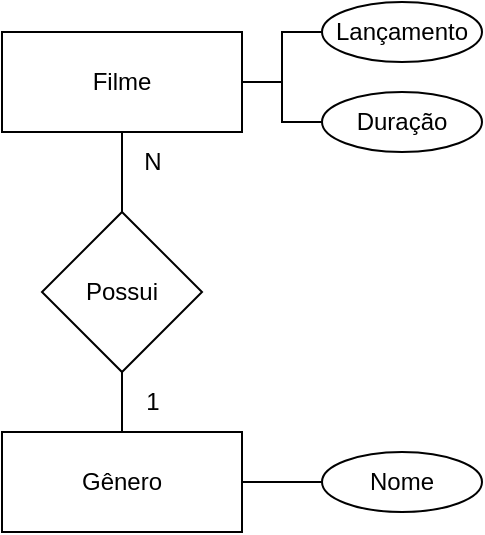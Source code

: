 <mxfile version="21.6.5" type="device" pages="7">
  <diagram name="Página-1" id="TBmFpAaWSDi-_OBAax6-">
    <mxGraphModel dx="1050" dy="517" grid="1" gridSize="10" guides="1" tooltips="1" connect="1" arrows="1" fold="1" page="1" pageScale="1" pageWidth="827" pageHeight="1169" math="0" shadow="0">
      <root>
        <mxCell id="0" />
        <mxCell id="1" parent="0" />
        <mxCell id="Hg-nCL7Aqa3pKAlX4HZJ-17" style="edgeStyle=orthogonalEdgeStyle;rounded=0;orthogonalLoop=1;jettySize=auto;html=1;entryX=0;entryY=0.5;entryDx=0;entryDy=0;endArrow=none;endFill=0;" parent="1" source="Hg-nCL7Aqa3pKAlX4HZJ-1" target="Hg-nCL7Aqa3pKAlX4HZJ-14" edge="1">
          <mxGeometry relative="1" as="geometry" />
        </mxCell>
        <mxCell id="Hg-nCL7Aqa3pKAlX4HZJ-18" style="edgeStyle=orthogonalEdgeStyle;rounded=0;orthogonalLoop=1;jettySize=auto;html=1;entryX=0;entryY=0.5;entryDx=0;entryDy=0;endArrow=none;endFill=0;" parent="1" source="Hg-nCL7Aqa3pKAlX4HZJ-1" target="Hg-nCL7Aqa3pKAlX4HZJ-15" edge="1">
          <mxGeometry relative="1" as="geometry" />
        </mxCell>
        <mxCell id="Hg-nCL7Aqa3pKAlX4HZJ-1" value="Filme" style="rounded=0;whiteSpace=wrap;html=1;" parent="1" vertex="1">
          <mxGeometry x="300" y="180" width="120" height="50" as="geometry" />
        </mxCell>
        <mxCell id="Hg-nCL7Aqa3pKAlX4HZJ-5" style="edgeStyle=orthogonalEdgeStyle;rounded=0;orthogonalLoop=1;jettySize=auto;html=1;entryX=0.5;entryY=1;entryDx=0;entryDy=0;endArrow=none;endFill=0;" parent="1" source="Hg-nCL7Aqa3pKAlX4HZJ-2" target="Hg-nCL7Aqa3pKAlX4HZJ-3" edge="1">
          <mxGeometry relative="1" as="geometry" />
        </mxCell>
        <mxCell id="Hg-nCL7Aqa3pKAlX4HZJ-22" style="edgeStyle=orthogonalEdgeStyle;rounded=0;orthogonalLoop=1;jettySize=auto;html=1;entryX=0;entryY=0.5;entryDx=0;entryDy=0;endArrow=none;endFill=0;" parent="1" source="Hg-nCL7Aqa3pKAlX4HZJ-2" target="Hg-nCL7Aqa3pKAlX4HZJ-16" edge="1">
          <mxGeometry relative="1" as="geometry" />
        </mxCell>
        <mxCell id="Hg-nCL7Aqa3pKAlX4HZJ-2" value="Gênero" style="rounded=0;whiteSpace=wrap;html=1;" parent="1" vertex="1">
          <mxGeometry x="300" y="380" width="120" height="50" as="geometry" />
        </mxCell>
        <mxCell id="Hg-nCL7Aqa3pKAlX4HZJ-4" style="edgeStyle=orthogonalEdgeStyle;rounded=0;orthogonalLoop=1;jettySize=auto;html=1;entryX=0.5;entryY=1;entryDx=0;entryDy=0;endArrow=none;endFill=0;" parent="1" source="Hg-nCL7Aqa3pKAlX4HZJ-3" target="Hg-nCL7Aqa3pKAlX4HZJ-1" edge="1">
          <mxGeometry relative="1" as="geometry" />
        </mxCell>
        <mxCell id="Hg-nCL7Aqa3pKAlX4HZJ-3" value="Possui" style="rhombus;whiteSpace=wrap;html=1;" parent="1" vertex="1">
          <mxGeometry x="320" y="270" width="80" height="80" as="geometry" />
        </mxCell>
        <mxCell id="Hg-nCL7Aqa3pKAlX4HZJ-7" value="1" style="text;html=1;align=center;verticalAlign=middle;resizable=0;points=[];autosize=1;strokeColor=none;fillColor=none;" parent="1" vertex="1">
          <mxGeometry x="360" y="350" width="30" height="30" as="geometry" />
        </mxCell>
        <mxCell id="Hg-nCL7Aqa3pKAlX4HZJ-8" value="N" style="text;html=1;align=center;verticalAlign=middle;resizable=0;points=[];autosize=1;strokeColor=none;fillColor=none;" parent="1" vertex="1">
          <mxGeometry x="360" y="230" width="30" height="30" as="geometry" />
        </mxCell>
        <mxCell id="Hg-nCL7Aqa3pKAlX4HZJ-14" value="Lançamento" style="ellipse;whiteSpace=wrap;html=1;" parent="1" vertex="1">
          <mxGeometry x="460" y="165" width="80" height="30" as="geometry" />
        </mxCell>
        <mxCell id="Hg-nCL7Aqa3pKAlX4HZJ-15" value="Duração" style="ellipse;whiteSpace=wrap;html=1;" parent="1" vertex="1">
          <mxGeometry x="460" y="210" width="80" height="30" as="geometry" />
        </mxCell>
        <mxCell id="Hg-nCL7Aqa3pKAlX4HZJ-16" value="Nome" style="ellipse;whiteSpace=wrap;html=1;" parent="1" vertex="1">
          <mxGeometry x="460" y="390" width="80" height="30" as="geometry" />
        </mxCell>
      </root>
    </mxGraphModel>
  </diagram>
  <diagram id="XJe55JzhflxTuA4YCix1" name="Página-2">
    <mxGraphModel dx="1050" dy="574" grid="1" gridSize="10" guides="1" tooltips="1" connect="1" arrows="1" fold="1" page="1" pageScale="1" pageWidth="827" pageHeight="1169" math="0" shadow="0">
      <root>
        <mxCell id="0" />
        <mxCell id="1" parent="0" />
        <mxCell id="kq-7RuR9Lt1fRURpbFly-2" value="Construa a modelagem que represente pessoas e seus dados, observando que:&#xa;&#xa;&#xa;- uma pessoa pode ter vários telefones e vários emails, porém, pode possuir somente uma CNH." style="text;whiteSpace=wrap;" parent="1" vertex="1">
          <mxGeometry x="120" y="110" width="560" height="80" as="geometry" />
        </mxCell>
        <mxCell id="AMCVKhYzV45og9IrvVqv-14" style="edgeStyle=orthogonalEdgeStyle;rounded=0;orthogonalLoop=1;jettySize=auto;html=1;endArrow=none;endFill=0;" parent="1" source="kq-7RuR9Lt1fRURpbFly-3" target="AMCVKhYzV45og9IrvVqv-1" edge="1">
          <mxGeometry relative="1" as="geometry" />
        </mxCell>
        <mxCell id="kq-7RuR9Lt1fRURpbFly-3" value="Pessoa" style="rounded=0;whiteSpace=wrap;html=1;" parent="1" vertex="1">
          <mxGeometry x="200" y="330" width="110" height="40" as="geometry" />
        </mxCell>
        <mxCell id="AMCVKhYzV45og9IrvVqv-1" value="Possui" style="rhombus;whiteSpace=wrap;html=1;" parent="1" vertex="1">
          <mxGeometry x="370" y="320" width="60" height="60" as="geometry" />
        </mxCell>
        <mxCell id="AMCVKhYzV45og9IrvVqv-15" style="edgeStyle=orthogonalEdgeStyle;rounded=0;orthogonalLoop=1;jettySize=auto;html=1;entryX=1;entryY=0.5;entryDx=0;entryDy=0;endArrow=none;endFill=0;" parent="1" source="AMCVKhYzV45og9IrvVqv-2" target="AMCVKhYzV45og9IrvVqv-1" edge="1">
          <mxGeometry relative="1" as="geometry" />
        </mxCell>
        <mxCell id="AMCVKhYzV45og9IrvVqv-2" value="Email" style="rounded=0;whiteSpace=wrap;html=1;" parent="1" vertex="1">
          <mxGeometry x="490" y="270" width="110" height="40" as="geometry" />
        </mxCell>
        <mxCell id="AMCVKhYzV45og9IrvVqv-27" style="edgeStyle=orthogonalEdgeStyle;rounded=0;orthogonalLoop=1;jettySize=auto;html=1;endArrow=none;endFill=0;" parent="1" source="AMCVKhYzV45og9IrvVqv-6" target="AMCVKhYzV45og9IrvVqv-1" edge="1">
          <mxGeometry relative="1" as="geometry" />
        </mxCell>
        <mxCell id="AMCVKhYzV45og9IrvVqv-6" value="Telefone" style="rounded=0;whiteSpace=wrap;html=1;" parent="1" vertex="1">
          <mxGeometry x="490" y="330" width="110" height="40" as="geometry" />
        </mxCell>
        <mxCell id="AMCVKhYzV45og9IrvVqv-28" style="edgeStyle=orthogonalEdgeStyle;rounded=0;orthogonalLoop=1;jettySize=auto;html=1;entryX=1;entryY=0.5;entryDx=0;entryDy=0;endArrow=none;endFill=0;" parent="1" source="AMCVKhYzV45og9IrvVqv-11" target="AMCVKhYzV45og9IrvVqv-1" edge="1">
          <mxGeometry relative="1" as="geometry" />
        </mxCell>
        <mxCell id="AMCVKhYzV45og9IrvVqv-11" value="CNH" style="rounded=0;whiteSpace=wrap;html=1;" parent="1" vertex="1">
          <mxGeometry x="490" y="390" width="110" height="40" as="geometry" />
        </mxCell>
        <mxCell id="AMCVKhYzV45og9IrvVqv-19" value="1" style="text;html=1;align=center;verticalAlign=middle;resizable=0;points=[];autosize=1;strokeColor=none;fillColor=none;" parent="1" vertex="1">
          <mxGeometry x="460" y="380" width="30" height="30" as="geometry" />
        </mxCell>
        <mxCell id="AMCVKhYzV45og9IrvVqv-24" value="N" style="text;html=1;align=center;verticalAlign=middle;resizable=0;points=[];autosize=1;strokeColor=none;fillColor=none;" parent="1" vertex="1">
          <mxGeometry x="460" y="260" width="30" height="30" as="geometry" />
        </mxCell>
        <mxCell id="AMCVKhYzV45og9IrvVqv-25" value="N" style="text;html=1;align=center;verticalAlign=middle;resizable=0;points=[];autosize=1;strokeColor=none;fillColor=none;" parent="1" vertex="1">
          <mxGeometry x="460" y="320" width="30" height="30" as="geometry" />
        </mxCell>
        <mxCell id="8FOwIRS3pWZU-AQ_FN1g-1" value="1" style="text;html=1;align=center;verticalAlign=middle;resizable=0;points=[];autosize=1;strokeColor=none;fillColor=none;" vertex="1" parent="1">
          <mxGeometry x="310" y="320" width="30" height="30" as="geometry" />
        </mxCell>
      </root>
    </mxGraphModel>
  </diagram>
  <diagram id="p6LnXSpt6EK1yV5bPUQj" name="Página-3">
    <mxGraphModel dx="1500" dy="739" grid="1" gridSize="10" guides="1" tooltips="1" connect="1" arrows="1" fold="1" page="1" pageScale="1" pageWidth="827" pageHeight="1169" math="0" shadow="0">
      <root>
        <mxCell id="0" />
        <mxCell id="1" parent="0" />
        <mxCell id="T9ShqIcpksWyyy1rSW77-1" value="Construa o Modelo Entidade Relacionamento considerando o seguinte cenário:&#xa;&#xa;&#xa;- uma empresa possui vários veículos&#xa;- um veículo possui marca(gm, ford, fiat), modelo(onix, fiesta, argo) e placa&#xa;- um cliente (cpf, nome) aluga um ou mais veículos" style="text;whiteSpace=wrap;" parent="1" vertex="1">
          <mxGeometry x="184" y="80" width="460" height="110" as="geometry" />
        </mxCell>
        <mxCell id="T9ShqIcpksWyyy1rSW77-5" style="edgeStyle=orthogonalEdgeStyle;rounded=0;orthogonalLoop=1;jettySize=auto;html=1;entryX=0;entryY=0.5;entryDx=0;entryDy=0;endArrow=none;endFill=0;" parent="1" source="T9ShqIcpksWyyy1rSW77-2" target="T9ShqIcpksWyyy1rSW77-3" edge="1">
          <mxGeometry relative="1" as="geometry" />
        </mxCell>
        <mxCell id="T9ShqIcpksWyyy1rSW77-2" value="Empresa" style="rounded=0;whiteSpace=wrap;html=1;" parent="1" vertex="1">
          <mxGeometry x="190" y="320" width="100" height="40" as="geometry" />
        </mxCell>
        <mxCell id="T9ShqIcpksWyyy1rSW77-3" value="Possui" style="rhombus;whiteSpace=wrap;html=1;" parent="1" vertex="1">
          <mxGeometry x="320" y="312.5" width="60" height="55" as="geometry" />
        </mxCell>
        <mxCell id="T9ShqIcpksWyyy1rSW77-6" style="edgeStyle=orthogonalEdgeStyle;rounded=0;orthogonalLoop=1;jettySize=auto;html=1;entryX=1;entryY=0.5;entryDx=0;entryDy=0;endArrow=none;endFill=0;" parent="1" source="T9ShqIcpksWyyy1rSW77-4" target="T9ShqIcpksWyyy1rSW77-3" edge="1">
          <mxGeometry relative="1" as="geometry" />
        </mxCell>
        <mxCell id="fVtDNWMX0sKgZb3X4OCl-4" style="edgeStyle=orthogonalEdgeStyle;rounded=0;orthogonalLoop=1;jettySize=auto;html=1;entryX=0.503;entryY=1.096;entryDx=0;entryDy=0;entryPerimeter=0;endArrow=none;endFill=0;" edge="1" parent="1" source="T9ShqIcpksWyyy1rSW77-4" target="T9ShqIcpksWyyy1rSW77-27">
          <mxGeometry relative="1" as="geometry" />
        </mxCell>
        <mxCell id="fVtDNWMX0sKgZb3X4OCl-6" value="" style="edgeStyle=orthogonalEdgeStyle;rounded=0;orthogonalLoop=1;jettySize=auto;html=1;endArrow=none;endFill=0;" edge="1" parent="1" source="T9ShqIcpksWyyy1rSW77-4" target="fVtDNWMX0sKgZb3X4OCl-5">
          <mxGeometry relative="1" as="geometry" />
        </mxCell>
        <mxCell id="T9ShqIcpksWyyy1rSW77-4" value="Veículos" style="rounded=0;whiteSpace=wrap;html=1;" parent="1" vertex="1">
          <mxGeometry x="410" y="320" width="100" height="40" as="geometry" />
        </mxCell>
        <mxCell id="T9ShqIcpksWyyy1rSW77-7" value="1" style="text;html=1;align=center;verticalAlign=middle;resizable=0;points=[];autosize=1;strokeColor=none;fillColor=none;" parent="1" vertex="1">
          <mxGeometry x="290" y="312.5" width="30" height="30" as="geometry" />
        </mxCell>
        <mxCell id="T9ShqIcpksWyyy1rSW77-8" value="N" style="text;html=1;align=center;verticalAlign=middle;resizable=0;points=[];autosize=1;strokeColor=none;fillColor=none;" parent="1" vertex="1">
          <mxGeometry x="380" y="312.5" width="30" height="30" as="geometry" />
        </mxCell>
        <mxCell id="T9ShqIcpksWyyy1rSW77-27" value="Placa" style="ellipse;whiteSpace=wrap;html=1;" parent="1" vertex="1">
          <mxGeometry x="420" y="260" width="80" height="30" as="geometry" />
        </mxCell>
        <mxCell id="kmDP1EbydoE8uJEdHsap-9" style="edgeStyle=orthogonalEdgeStyle;rounded=0;orthogonalLoop=1;jettySize=auto;html=1;entryX=1;entryY=0.5;entryDx=0;entryDy=0;endArrow=none;endFill=0;" parent="1" source="kmDP1EbydoE8uJEdHsap-1" target="kmDP1EbydoE8uJEdHsap-7" edge="1">
          <mxGeometry relative="1" as="geometry" />
        </mxCell>
        <mxCell id="fVtDNWMX0sKgZb3X4OCl-20" value="" style="edgeStyle=orthogonalEdgeStyle;rounded=0;orthogonalLoop=1;jettySize=auto;html=1;endArrow=none;endFill=0;" edge="1" parent="1" source="kmDP1EbydoE8uJEdHsap-1" target="fVtDNWMX0sKgZb3X4OCl-18">
          <mxGeometry relative="1" as="geometry" />
        </mxCell>
        <mxCell id="kmDP1EbydoE8uJEdHsap-1" value="Cliente" style="rounded=0;whiteSpace=wrap;html=1;" parent="1" vertex="1">
          <mxGeometry x="190" y="502.5" width="100" height="40" as="geometry" />
        </mxCell>
        <mxCell id="kmDP1EbydoE8uJEdHsap-5" style="edgeStyle=orthogonalEdgeStyle;rounded=0;orthogonalLoop=1;jettySize=auto;html=1;entryX=0.5;entryY=1;entryDx=0;entryDy=0;endArrow=none;endFill=0;" parent="1" source="kmDP1EbydoE8uJEdHsap-2" target="T9ShqIcpksWyyy1rSW77-4" edge="1">
          <mxGeometry relative="1" as="geometry" />
        </mxCell>
        <mxCell id="fVtDNWMX0sKgZb3X4OCl-17" value="" style="edgeStyle=orthogonalEdgeStyle;rounded=0;orthogonalLoop=1;jettySize=auto;html=1;endArrow=none;endFill=0;" edge="1" parent="1" source="kmDP1EbydoE8uJEdHsap-2" target="fVtDNWMX0sKgZb3X4OCl-15">
          <mxGeometry relative="1" as="geometry" />
        </mxCell>
        <mxCell id="kmDP1EbydoE8uJEdHsap-2" value="Possui" style="rhombus;whiteSpace=wrap;html=1;" parent="1" vertex="1">
          <mxGeometry x="430" y="412.5" width="60" height="55" as="geometry" />
        </mxCell>
        <mxCell id="kmDP1EbydoE8uJEdHsap-6" value="1" style="text;html=1;align=center;verticalAlign=middle;resizable=0;points=[];autosize=1;strokeColor=none;fillColor=none;" parent="1" vertex="1">
          <mxGeometry x="460" y="360" width="30" height="30" as="geometry" />
        </mxCell>
        <mxCell id="kmDP1EbydoE8uJEdHsap-7" value="Nome" style="ellipse;whiteSpace=wrap;html=1;" parent="1" vertex="1">
          <mxGeometry x="80" y="481.25" width="80" height="30" as="geometry" />
        </mxCell>
        <mxCell id="kmDP1EbydoE8uJEdHsap-10" style="edgeStyle=orthogonalEdgeStyle;rounded=0;orthogonalLoop=1;jettySize=auto;html=1;endArrow=none;endFill=0;" parent="1" source="kmDP1EbydoE8uJEdHsap-8" edge="1">
          <mxGeometry relative="1" as="geometry">
            <mxPoint x="190" y="520" as="targetPoint" />
            <Array as="points">
              <mxPoint x="170" y="549" />
              <mxPoint x="170" y="524" />
            </Array>
          </mxGeometry>
        </mxCell>
        <mxCell id="kmDP1EbydoE8uJEdHsap-8" value="CPF" style="ellipse;whiteSpace=wrap;html=1;" parent="1" vertex="1">
          <mxGeometry x="80" y="533.75" width="80" height="30" as="geometry" />
        </mxCell>
        <mxCell id="fVtDNWMX0sKgZb3X4OCl-10" style="edgeStyle=orthogonalEdgeStyle;rounded=0;orthogonalLoop=1;jettySize=auto;html=1;entryX=0;entryY=0.5;entryDx=0;entryDy=0;endArrow=none;endFill=0;" edge="1" parent="1" source="fVtDNWMX0sKgZb3X4OCl-5" target="fVtDNWMX0sKgZb3X4OCl-9">
          <mxGeometry relative="1" as="geometry" />
        </mxCell>
        <mxCell id="fVtDNWMX0sKgZb3X4OCl-11" style="edgeStyle=orthogonalEdgeStyle;rounded=0;orthogonalLoop=1;jettySize=auto;html=1;entryX=0;entryY=0.5;entryDx=0;entryDy=0;endArrow=none;endFill=0;" edge="1" parent="1" source="fVtDNWMX0sKgZb3X4OCl-5" target="fVtDNWMX0sKgZb3X4OCl-8">
          <mxGeometry relative="1" as="geometry" />
        </mxCell>
        <mxCell id="fVtDNWMX0sKgZb3X4OCl-5" value="Possui" style="rhombus;whiteSpace=wrap;html=1;" vertex="1" parent="1">
          <mxGeometry x="540" y="315" width="50" height="50" as="geometry" />
        </mxCell>
        <mxCell id="fVtDNWMX0sKgZb3X4OCl-8" value="Marca" style="rounded=0;whiteSpace=wrap;html=1;" vertex="1" parent="1">
          <mxGeometry x="630" y="350" width="100" height="40" as="geometry" />
        </mxCell>
        <mxCell id="fVtDNWMX0sKgZb3X4OCl-9" value="Modelo" style="rounded=0;whiteSpace=wrap;html=1;" vertex="1" parent="1">
          <mxGeometry x="630" y="290" width="100" height="40" as="geometry" />
        </mxCell>
        <mxCell id="fVtDNWMX0sKgZb3X4OCl-15" value="Aluguel" style="rounded=0;whiteSpace=wrap;html=1;" vertex="1" parent="1">
          <mxGeometry x="410" y="502.5" width="100" height="40" as="geometry" />
        </mxCell>
        <mxCell id="fVtDNWMX0sKgZb3X4OCl-19" value="" style="edgeStyle=orthogonalEdgeStyle;rounded=0;orthogonalLoop=1;jettySize=auto;html=1;endArrow=none;endFill=0;" edge="1" parent="1" source="fVtDNWMX0sKgZb3X4OCl-18" target="fVtDNWMX0sKgZb3X4OCl-15">
          <mxGeometry relative="1" as="geometry" />
        </mxCell>
        <mxCell id="fVtDNWMX0sKgZb3X4OCl-18" value="Possui" style="rhombus;whiteSpace=wrap;html=1;" vertex="1" parent="1">
          <mxGeometry x="320" y="495" width="60" height="55" as="geometry" />
        </mxCell>
        <mxCell id="fVtDNWMX0sKgZb3X4OCl-21" value="1" style="text;html=1;align=center;verticalAlign=middle;resizable=0;points=[];autosize=1;strokeColor=none;fillColor=none;" vertex="1" parent="1">
          <mxGeometry x="600" y="285" width="30" height="30" as="geometry" />
        </mxCell>
        <mxCell id="fVtDNWMX0sKgZb3X4OCl-22" value="N" style="text;html=1;align=center;verticalAlign=middle;resizable=0;points=[];autosize=1;strokeColor=none;fillColor=none;" vertex="1" parent="1">
          <mxGeometry x="510" y="312.5" width="30" height="30" as="geometry" />
        </mxCell>
        <mxCell id="fVtDNWMX0sKgZb3X4OCl-23" value="N" style="text;html=1;align=center;verticalAlign=middle;resizable=0;points=[];autosize=1;strokeColor=none;fillColor=none;" vertex="1" parent="1">
          <mxGeometry x="510" y="337.5" width="30" height="30" as="geometry" />
        </mxCell>
        <mxCell id="fVtDNWMX0sKgZb3X4OCl-24" value="1" style="text;html=1;align=center;verticalAlign=middle;resizable=0;points=[];autosize=1;strokeColor=none;fillColor=none;" vertex="1" parent="1">
          <mxGeometry x="600" y="367.5" width="30" height="30" as="geometry" />
        </mxCell>
        <mxCell id="fVtDNWMX0sKgZb3X4OCl-25" value="N" style="text;html=1;align=center;verticalAlign=middle;resizable=0;points=[];autosize=1;strokeColor=none;fillColor=none;" vertex="1" parent="1">
          <mxGeometry x="460" y="472.5" width="30" height="30" as="geometry" />
        </mxCell>
        <mxCell id="fVtDNWMX0sKgZb3X4OCl-26" value="N" style="text;html=1;align=center;verticalAlign=middle;resizable=0;points=[];autosize=1;strokeColor=none;fillColor=none;" vertex="1" parent="1">
          <mxGeometry x="385" y="498" width="30" height="30" as="geometry" />
        </mxCell>
        <mxCell id="fVtDNWMX0sKgZb3X4OCl-27" value="1" style="text;html=1;align=center;verticalAlign=middle;resizable=0;points=[];autosize=1;strokeColor=none;fillColor=none;" vertex="1" parent="1">
          <mxGeometry x="290" y="498" width="30" height="30" as="geometry" />
        </mxCell>
      </root>
    </mxGraphModel>
  </diagram>
  <diagram id="ZEDLb7sQXqVnIS_tcTav" name="Página-4">
    <mxGraphModel dx="1105" dy="544" grid="1" gridSize="10" guides="1" tooltips="1" connect="1" arrows="1" fold="1" page="1" pageScale="1" pageWidth="827" pageHeight="1169" math="0" shadow="0">
      <root>
        <mxCell id="0" />
        <mxCell id="1" parent="0" />
        <mxCell id="eD-atZhKTF-U186p_TU5-1" value="Uma clínica veterinária deseja cadastrar os pets que são atendidos em seu local.&#xa;&#xa;&#xa;- a clínica contém um endereço;&#xa;- os pets deverão ter nome, data de nascimento, tipo de pet;&#xa;- os pets deverão ter raça;&#xa;- os pets deverão ter donos;&#xa;- a clínica deseja cadastrar seus veterinários e todo atendimento de pet será feito por um veterinário;" style="text;whiteSpace=wrap;" parent="1" vertex="1">
          <mxGeometry x="134" y="80" width="560" height="150" as="geometry" />
        </mxCell>
        <mxCell id="eD-atZhKTF-U186p_TU5-4" style="edgeStyle=orthogonalEdgeStyle;rounded=0;orthogonalLoop=1;jettySize=auto;html=1;entryX=0.5;entryY=1;entryDx=0;entryDy=0;endArrow=none;endFill=0;" parent="1" source="eD-atZhKTF-U186p_TU5-2" target="eD-atZhKTF-U186p_TU5-3" edge="1">
          <mxGeometry relative="1" as="geometry" />
        </mxCell>
        <mxCell id="eD-atZhKTF-U186p_TU5-2" value="Clinica" style="rounded=0;whiteSpace=wrap;html=1;" parent="1" vertex="1">
          <mxGeometry x="59" y="390" width="106" height="40" as="geometry" />
        </mxCell>
        <mxCell id="eD-atZhKTF-U186p_TU5-3" value="Endereço" style="ellipse;whiteSpace=wrap;html=1;" parent="1" vertex="1">
          <mxGeometry x="72" y="326.25" width="80" height="40" as="geometry" />
        </mxCell>
        <mxCell id="eD-atZhKTF-U186p_TU5-10" style="edgeStyle=orthogonalEdgeStyle;rounded=0;orthogonalLoop=1;jettySize=auto;html=1;entryX=0;entryY=0.5;entryDx=0;entryDy=0;endArrow=none;endFill=0;" parent="1" source="eD-atZhKTF-U186p_TU5-6" target="eD-atZhKTF-U186p_TU5-7" edge="1">
          <mxGeometry relative="1" as="geometry" />
        </mxCell>
        <mxCell id="eD-atZhKTF-U186p_TU5-11" style="edgeStyle=orthogonalEdgeStyle;rounded=0;orthogonalLoop=1;jettySize=auto;html=1;entryX=0;entryY=0.5;entryDx=0;entryDy=0;endArrow=none;endFill=0;" parent="1" source="eD-atZhKTF-U186p_TU5-6" target="eD-atZhKTF-U186p_TU5-8" edge="1">
          <mxGeometry relative="1" as="geometry" />
        </mxCell>
        <mxCell id="e9yJI9mzZVyBb3j1cGLc-2" value="" style="edgeStyle=orthogonalEdgeStyle;rounded=0;orthogonalLoop=1;jettySize=auto;html=1;endArrow=none;endFill=0;" edge="1" parent="1" source="eD-atZhKTF-U186p_TU5-6" target="e9yJI9mzZVyBb3j1cGLc-1">
          <mxGeometry relative="1" as="geometry" />
        </mxCell>
        <mxCell id="eD-atZhKTF-U186p_TU5-6" value="Pets" style="rounded=0;whiteSpace=wrap;html=1;" parent="1" vertex="1">
          <mxGeometry x="539" y="390" width="106" height="40" as="geometry" />
        </mxCell>
        <mxCell id="eD-atZhKTF-U186p_TU5-7" value="Nome" style="ellipse;whiteSpace=wrap;html=1;" parent="1" vertex="1">
          <mxGeometry x="689" y="365" width="80" height="40" as="geometry" />
        </mxCell>
        <mxCell id="eD-atZhKTF-U186p_TU5-8" value="Data Nasc." style="ellipse;whiteSpace=wrap;html=1;" parent="1" vertex="1">
          <mxGeometry x="689" y="415" width="80" height="40" as="geometry" />
        </mxCell>
        <mxCell id="eD-atZhKTF-U186p_TU5-15" style="edgeStyle=orthogonalEdgeStyle;rounded=0;orthogonalLoop=1;jettySize=auto;html=1;entryX=0.5;entryY=1;entryDx=0;entryDy=0;endArrow=none;endFill=0;" parent="1" source="eD-atZhKTF-U186p_TU5-14" target="eD-atZhKTF-U186p_TU5-6" edge="1">
          <mxGeometry relative="1" as="geometry" />
        </mxCell>
        <mxCell id="eD-atZhKTF-U186p_TU5-14" value="Possui" style="rhombus;whiteSpace=wrap;html=1;" parent="1" vertex="1">
          <mxGeometry x="528" y="450" width="50" height="50" as="geometry" />
        </mxCell>
        <mxCell id="eD-atZhKTF-U186p_TU5-20" style="edgeStyle=orthogonalEdgeStyle;rounded=0;orthogonalLoop=1;jettySize=auto;html=1;endArrow=none;endFill=0;" parent="1" source="eD-atZhKTF-U186p_TU5-17" target="eD-atZhKTF-U186p_TU5-14" edge="1">
          <mxGeometry relative="1" as="geometry" />
        </mxCell>
        <mxCell id="eD-atZhKTF-U186p_TU5-17" value="Dono" style="rounded=0;whiteSpace=wrap;html=1;" parent="1" vertex="1">
          <mxGeometry x="500" y="530" width="106" height="40" as="geometry" />
        </mxCell>
        <mxCell id="eD-atZhKTF-U186p_TU5-23" value="N" style="text;html=1;align=center;verticalAlign=middle;resizable=0;points=[];autosize=1;strokeColor=none;fillColor=none;" parent="1" vertex="1">
          <mxGeometry x="548" y="430" width="30" height="30" as="geometry" />
        </mxCell>
        <mxCell id="eD-atZhKTF-U186p_TU5-24" value="1" style="text;html=1;align=center;verticalAlign=middle;resizable=0;points=[];autosize=1;strokeColor=none;fillColor=none;" parent="1" vertex="1">
          <mxGeometry x="525" y="500" width="30" height="30" as="geometry" />
        </mxCell>
        <mxCell id="eD-atZhKTF-U186p_TU5-26" style="edgeStyle=orthogonalEdgeStyle;rounded=0;orthogonalLoop=1;jettySize=auto;html=1;entryX=1;entryY=0.5;entryDx=0;entryDy=0;endArrow=none;endFill=0;" parent="1" source="eD-atZhKTF-U186p_TU5-25" target="eD-atZhKTF-U186p_TU5-2" edge="1">
          <mxGeometry relative="1" as="geometry" />
        </mxCell>
        <mxCell id="eD-atZhKTF-U186p_TU5-25" value="Possui" style="rhombus;whiteSpace=wrap;html=1;" parent="1" vertex="1">
          <mxGeometry x="194" y="382.5" width="66" height="55" as="geometry" />
        </mxCell>
        <mxCell id="eD-atZhKTF-U186p_TU5-30" value="1" style="text;html=1;align=center;verticalAlign=middle;resizable=0;points=[];autosize=1;strokeColor=none;fillColor=none;" parent="1" vertex="1">
          <mxGeometry x="164" y="378.75" width="30" height="30" as="geometry" />
        </mxCell>
        <mxCell id="eD-atZhKTF-U186p_TU5-35" style="edgeStyle=orthogonalEdgeStyle;rounded=0;orthogonalLoop=1;jettySize=auto;html=1;entryX=1;entryY=0.5;entryDx=0;entryDy=0;endArrow=none;endFill=0;" parent="1" source="eD-atZhKTF-U186p_TU5-34" target="eD-atZhKTF-U186p_TU5-25" edge="1">
          <mxGeometry relative="1" as="geometry" />
        </mxCell>
        <mxCell id="eD-atZhKTF-U186p_TU5-34" value="Veterinario" style="rounded=0;whiteSpace=wrap;html=1;" parent="1" vertex="1">
          <mxGeometry x="289" y="390" width="106" height="40" as="geometry" />
        </mxCell>
        <mxCell id="eD-atZhKTF-U186p_TU5-36" value="N" style="text;html=1;align=center;verticalAlign=middle;resizable=0;points=[];autosize=1;strokeColor=none;fillColor=none;" parent="1" vertex="1">
          <mxGeometry x="259" y="378.75" width="30" height="30" as="geometry" />
        </mxCell>
        <mxCell id="eD-atZhKTF-U186p_TU5-39" style="edgeStyle=orthogonalEdgeStyle;rounded=0;orthogonalLoop=1;jettySize=auto;html=1;entryX=0.5;entryY=1;entryDx=0;entryDy=0;endArrow=none;endFill=0;" parent="1" source="eD-atZhKTF-U186p_TU5-37" target="eD-atZhKTF-U186p_TU5-34" edge="1">
          <mxGeometry relative="1" as="geometry" />
        </mxCell>
        <mxCell id="eD-atZhKTF-U186p_TU5-37" value="Possui" style="rhombus;whiteSpace=wrap;html=1;" parent="1" vertex="1">
          <mxGeometry x="314.5" y="455" width="55" height="55" as="geometry" />
        </mxCell>
        <mxCell id="eD-atZhKTF-U186p_TU5-40" value="1" style="text;html=1;align=center;verticalAlign=middle;resizable=0;points=[];autosize=1;strokeColor=none;fillColor=none;" parent="1" vertex="1">
          <mxGeometry x="509" y="378.75" width="30" height="30" as="geometry" />
        </mxCell>
        <mxCell id="e9yJI9mzZVyBb3j1cGLc-1" value="Possui" style="rhombus;whiteSpace=wrap;html=1;" vertex="1" parent="1">
          <mxGeometry x="567" y="315" width="50" height="50" as="geometry" />
        </mxCell>
        <mxCell id="e9yJI9mzZVyBb3j1cGLc-4" value="" style="edgeStyle=orthogonalEdgeStyle;rounded=0;orthogonalLoop=1;jettySize=auto;html=1;endArrow=none;endFill=0;" edge="1" parent="1" source="e9yJI9mzZVyBb3j1cGLc-3" target="e9yJI9mzZVyBb3j1cGLc-1">
          <mxGeometry relative="1" as="geometry" />
        </mxCell>
        <mxCell id="e9yJI9mzZVyBb3j1cGLc-3" value="Raça" style="rounded=0;whiteSpace=wrap;html=1;" vertex="1" parent="1">
          <mxGeometry x="539" y="250" width="106" height="40" as="geometry" />
        </mxCell>
        <mxCell id="e9yJI9mzZVyBb3j1cGLc-5" value="1" style="text;html=1;align=center;verticalAlign=middle;resizable=0;points=[];autosize=1;strokeColor=none;fillColor=none;" vertex="1" parent="1">
          <mxGeometry x="594" y="290" width="30" height="30" as="geometry" />
        </mxCell>
        <mxCell id="e9yJI9mzZVyBb3j1cGLc-6" value="N" style="text;html=1;align=center;verticalAlign=middle;resizable=0;points=[];autosize=1;strokeColor=none;fillColor=none;" vertex="1" parent="1">
          <mxGeometry x="594" y="365" width="30" height="30" as="geometry" />
        </mxCell>
        <mxCell id="e9yJI9mzZVyBb3j1cGLc-10" style="edgeStyle=orthogonalEdgeStyle;rounded=0;orthogonalLoop=1;jettySize=auto;html=1;exitX=0.5;exitY=0;exitDx=0;exitDy=0;entryX=0.5;entryY=1;entryDx=0;entryDy=0;endArrow=none;endFill=0;" edge="1" parent="1" source="e9yJI9mzZVyBb3j1cGLc-9" target="eD-atZhKTF-U186p_TU5-6">
          <mxGeometry relative="1" as="geometry" />
        </mxCell>
        <mxCell id="e9yJI9mzZVyBb3j1cGLc-9" value="Possui" style="rhombus;whiteSpace=wrap;html=1;" vertex="1" parent="1">
          <mxGeometry x="694" y="525" width="50" height="50" as="geometry" />
        </mxCell>
        <mxCell id="e9yJI9mzZVyBb3j1cGLc-13" value="" style="edgeStyle=orthogonalEdgeStyle;rounded=0;orthogonalLoop=1;jettySize=auto;html=1;endArrow=none;endFill=0;" edge="1" parent="1" source="e9yJI9mzZVyBb3j1cGLc-12" target="e9yJI9mzZVyBb3j1cGLc-9">
          <mxGeometry relative="1" as="geometry" />
        </mxCell>
        <mxCell id="e9yJI9mzZVyBb3j1cGLc-12" value="Tipopet" style="rounded=0;whiteSpace=wrap;html=1;" vertex="1" parent="1">
          <mxGeometry x="666" y="620" width="106" height="40" as="geometry" />
        </mxCell>
        <mxCell id="e9yJI9mzZVyBb3j1cGLc-14" value="N" style="text;html=1;align=center;verticalAlign=middle;resizable=0;points=[];autosize=1;strokeColor=none;fillColor=none;" vertex="1" parent="1">
          <mxGeometry x="714" y="590" width="30" height="30" as="geometry" />
        </mxCell>
        <mxCell id="e9yJI9mzZVyBb3j1cGLc-15" value="1" style="text;html=1;align=center;verticalAlign=middle;resizable=0;points=[];autosize=1;strokeColor=none;fillColor=none;" vertex="1" parent="1">
          <mxGeometry x="587" y="425" width="30" height="30" as="geometry" />
        </mxCell>
        <mxCell id="JRszW3PEkWavNo03tfwl-7" value="" style="edgeStyle=orthogonalEdgeStyle;rounded=0;orthogonalLoop=1;jettySize=auto;html=1;endArrow=none;endFill=0;" edge="1" parent="1" source="JRszW3PEkWavNo03tfwl-6" target="eD-atZhKTF-U186p_TU5-37">
          <mxGeometry relative="1" as="geometry" />
        </mxCell>
        <mxCell id="JRszW3PEkWavNo03tfwl-8" style="edgeStyle=orthogonalEdgeStyle;rounded=0;orthogonalLoop=1;jettySize=auto;html=1;entryX=0;entryY=0.5;entryDx=0;entryDy=0;endArrow=none;endFill=0;" edge="1" parent="1" source="JRszW3PEkWavNo03tfwl-6" target="eD-atZhKTF-U186p_TU5-6">
          <mxGeometry relative="1" as="geometry" />
        </mxCell>
        <mxCell id="JRszW3PEkWavNo03tfwl-6" value="Atendimento" style="rounded=0;whiteSpace=wrap;html=1;" vertex="1" parent="1">
          <mxGeometry x="289" y="535" width="106" height="40" as="geometry" />
        </mxCell>
        <mxCell id="JRszW3PEkWavNo03tfwl-9" value="1" style="text;html=1;align=center;verticalAlign=middle;resizable=0;points=[];autosize=1;strokeColor=none;fillColor=none;" vertex="1" parent="1">
          <mxGeometry x="340" y="430" width="30" height="30" as="geometry" />
        </mxCell>
        <mxCell id="JRszW3PEkWavNo03tfwl-10" value="N" style="text;html=1;align=center;verticalAlign=middle;resizable=0;points=[];autosize=1;strokeColor=none;fillColor=none;" vertex="1" parent="1">
          <mxGeometry x="345" y="505" width="30" height="30" as="geometry" />
        </mxCell>
        <mxCell id="JRszW3PEkWavNo03tfwl-13" value="N" style="text;html=1;align=center;verticalAlign=middle;resizable=0;points=[];autosize=1;strokeColor=none;fillColor=none;" vertex="1" parent="1">
          <mxGeometry x="395" y="528" width="30" height="30" as="geometry" />
        </mxCell>
      </root>
    </mxGraphModel>
  </diagram>
  <diagram id="wNRJlGXe6f8zipkwT_aN" name="Página-5">
    <mxGraphModel dx="1050" dy="574" grid="1" gridSize="10" guides="1" tooltips="1" connect="1" arrows="1" fold="1" page="1" pageScale="1" pageWidth="827" pageHeight="1169" math="0" shadow="0">
      <root>
        <mxCell id="0" />
        <mxCell id="1" parent="0" />
        <mxCell id="1AEKh2ERlbHVWbr6Yiyw-1" value="A Optus é uma empresa no ramo musical que deseja realizar o gerenciamento dos lançamentos de novos cds de seus artistas. Cada álbum lançado poderá conter mais de um estilo vinculado (ex.: Indie e Folk).&#xa;É importante que você crie também uma estratégia para que os usuários possuam acesso à plataforma.&#xa;Os usuários deverão conter nome, email, senha e o tipo de permissão (eles podem ser do tipo administrador ou comum).&#xa;&#xa;&#xa;Observações:&#xa;Os Artistas deverão possuir somente nome.&#xa;Estilos: nome.&#xa;Albuns: titulo, data de lançamento, localizacao, quantidade de minutos, se o álbum está ativo para visualização, a quem pertence (somente um artista por álbum) e quais os estilos vinculados." style="text;whiteSpace=wrap;" parent="1" vertex="1">
          <mxGeometry x="132" y="60" width="560" height="230" as="geometry" />
        </mxCell>
        <mxCell id="Vvstz-jqvjnnL8lP9eRq-26" value="" style="edgeStyle=orthogonalEdgeStyle;rounded=0;orthogonalLoop=1;jettySize=auto;html=1;endArrow=none;endFill=0;" parent="1" source="Vvstz-jqvjnnL8lP9eRq-1" target="Vvstz-jqvjnnL8lP9eRq-18" edge="1">
          <mxGeometry relative="1" as="geometry" />
        </mxCell>
        <mxCell id="Vvstz-jqvjnnL8lP9eRq-28" value="" style="edgeStyle=orthogonalEdgeStyle;rounded=0;orthogonalLoop=1;jettySize=auto;html=1;endArrow=none;endFill=0;" parent="1" source="Vvstz-jqvjnnL8lP9eRq-1" target="Vvstz-jqvjnnL8lP9eRq-27" edge="1">
          <mxGeometry relative="1" as="geometry" />
        </mxCell>
        <mxCell id="q5DketpzbBh6v0tL59qt-33" style="edgeStyle=orthogonalEdgeStyle;rounded=0;orthogonalLoop=1;jettySize=auto;html=1;entryX=0.5;entryY=1;entryDx=0;entryDy=0;endArrow=none;endFill=0;" parent="1" source="Vvstz-jqvjnnL8lP9eRq-1" target="q5DketpzbBh6v0tL59qt-32" edge="1">
          <mxGeometry relative="1" as="geometry">
            <Array as="points">
              <mxPoint x="121" y="370" />
              <mxPoint x="121" y="370" />
            </Array>
          </mxGeometry>
        </mxCell>
        <mxCell id="Vvstz-jqvjnnL8lP9eRq-1" value="Empresa" style="rounded=0;whiteSpace=wrap;html=1;" parent="1" vertex="1">
          <mxGeometry x="63" y="380" width="106" height="40" as="geometry" />
        </mxCell>
        <mxCell id="Vvstz-jqvjnnL8lP9eRq-23" value="" style="edgeStyle=orthogonalEdgeStyle;rounded=0;orthogonalLoop=1;jettySize=auto;html=1;endArrow=none;endFill=0;" parent="1" source="Vvstz-jqvjnnL8lP9eRq-2" target="Vvstz-jqvjnnL8lP9eRq-19" edge="1">
          <mxGeometry relative="1" as="geometry" />
        </mxCell>
        <mxCell id="q5DketpzbBh6v0tL59qt-14" style="edgeStyle=orthogonalEdgeStyle;rounded=0;orthogonalLoop=1;jettySize=auto;html=1;entryX=0.5;entryY=1;entryDx=0;entryDy=0;endArrow=none;endFill=0;" parent="1" source="Vvstz-jqvjnnL8lP9eRq-2" target="q5DketpzbBh6v0tL59qt-8" edge="1">
          <mxGeometry relative="1" as="geometry" />
        </mxCell>
        <mxCell id="q5DketpzbBh6v0tL59qt-15" style="edgeStyle=orthogonalEdgeStyle;rounded=0;orthogonalLoop=1;jettySize=auto;html=1;exitX=1;exitY=0;exitDx=0;exitDy=0;entryX=0;entryY=0.5;entryDx=0;entryDy=0;endArrow=none;endFill=0;" parent="1" source="Vvstz-jqvjnnL8lP9eRq-2" target="q5DketpzbBh6v0tL59qt-6" edge="1">
          <mxGeometry relative="1" as="geometry">
            <Array as="points">
              <mxPoint x="627" y="400" />
              <mxPoint x="643" y="400" />
              <mxPoint x="643" y="340" />
            </Array>
          </mxGeometry>
        </mxCell>
        <mxCell id="q5DketpzbBh6v0tL59qt-16" style="edgeStyle=orthogonalEdgeStyle;rounded=0;orthogonalLoop=1;jettySize=auto;html=1;entryX=0;entryY=0.5;entryDx=0;entryDy=0;endArrow=none;endFill=0;" parent="1" source="Vvstz-jqvjnnL8lP9eRq-2" target="q5DketpzbBh6v0tL59qt-7" edge="1">
          <mxGeometry relative="1" as="geometry">
            <Array as="points">
              <mxPoint x="643" y="400" />
              <mxPoint x="643" y="382" />
            </Array>
          </mxGeometry>
        </mxCell>
        <mxCell id="Vvstz-jqvjnnL8lP9eRq-2" value="Álbum" style="rounded=0;whiteSpace=wrap;html=1;" parent="1" vertex="1">
          <mxGeometry x="526.5" y="380" width="100" height="40" as="geometry" />
        </mxCell>
        <mxCell id="q5DketpzbBh6v0tL59qt-5" value="" style="edgeStyle=orthogonalEdgeStyle;rounded=0;orthogonalLoop=1;jettySize=auto;html=1;endArrow=none;endFill=0;" parent="1" source="Vvstz-jqvjnnL8lP9eRq-3" target="q5DketpzbBh6v0tL59qt-4" edge="1">
          <mxGeometry relative="1" as="geometry" />
        </mxCell>
        <mxCell id="Vvstz-jqvjnnL8lP9eRq-3" value="Estilo" style="rounded=0;whiteSpace=wrap;html=1;" parent="1" vertex="1">
          <mxGeometry x="526.5" y="530" width="100" height="40" as="geometry" />
        </mxCell>
        <mxCell id="Vvstz-jqvjnnL8lP9eRq-32" value="" style="edgeStyle=orthogonalEdgeStyle;rounded=0;orthogonalLoop=1;jettySize=auto;html=1;endArrow=none;endFill=0;" parent="1" source="Vvstz-jqvjnnL8lP9eRq-4" target="Vvstz-jqvjnnL8lP9eRq-30" edge="1">
          <mxGeometry relative="1" as="geometry" />
        </mxCell>
        <mxCell id="Vvstz-jqvjnnL8lP9eRq-4" value="Usuários" style="rounded=0;whiteSpace=wrap;html=1;" parent="1" vertex="1">
          <mxGeometry x="337" y="550" width="100" height="40" as="geometry" />
        </mxCell>
        <mxCell id="Vvstz-jqvjnnL8lP9eRq-25" value="" style="edgeStyle=orthogonalEdgeStyle;rounded=0;orthogonalLoop=1;jettySize=auto;html=1;endArrow=none;endFill=0;" parent="1" source="Vvstz-jqvjnnL8lP9eRq-5" target="Vvstz-jqvjnnL8lP9eRq-18" edge="1">
          <mxGeometry relative="1" as="geometry" />
        </mxCell>
        <mxCell id="q5DketpzbBh6v0tL59qt-3" value="" style="edgeStyle=orthogonalEdgeStyle;rounded=0;orthogonalLoop=1;jettySize=auto;html=1;endArrow=none;endFill=0;" parent="1" source="Vvstz-jqvjnnL8lP9eRq-5" target="q5DketpzbBh6v0tL59qt-2" edge="1">
          <mxGeometry relative="1" as="geometry" />
        </mxCell>
        <mxCell id="Vvstz-jqvjnnL8lP9eRq-5" value="Artistas" style="rounded=0;whiteSpace=wrap;html=1;" parent="1" vertex="1">
          <mxGeometry x="297" y="380" width="100" height="40" as="geometry" />
        </mxCell>
        <mxCell id="Vvstz-jqvjnnL8lP9eRq-7" value="Plataforma" style="rounded=0;whiteSpace=wrap;html=1;" parent="1" vertex="1">
          <mxGeometry x="66" y="550" width="100" height="40" as="geometry" />
        </mxCell>
        <mxCell id="Vvstz-jqvjnnL8lP9eRq-18" value="Possui" style="rhombus;whiteSpace=wrap;html=1;" parent="1" vertex="1">
          <mxGeometry x="203" y="370" width="60" height="60" as="geometry" />
        </mxCell>
        <mxCell id="Vvstz-jqvjnnL8lP9eRq-24" value="" style="edgeStyle=orthogonalEdgeStyle;rounded=0;orthogonalLoop=1;jettySize=auto;html=1;endArrow=none;endFill=0;" parent="1" source="Vvstz-jqvjnnL8lP9eRq-19" target="Vvstz-jqvjnnL8lP9eRq-5" edge="1">
          <mxGeometry relative="1" as="geometry" />
        </mxCell>
        <mxCell id="Vvstz-jqvjnnL8lP9eRq-19" value="Possui" style="rhombus;whiteSpace=wrap;html=1;" parent="1" vertex="1">
          <mxGeometry x="433" y="370" width="60" height="60" as="geometry" />
        </mxCell>
        <mxCell id="Vvstz-jqvjnnL8lP9eRq-21" value="" style="edgeStyle=orthogonalEdgeStyle;rounded=0;orthogonalLoop=1;jettySize=auto;html=1;endArrow=none;endFill=0;" parent="1" source="Vvstz-jqvjnnL8lP9eRq-20" target="Vvstz-jqvjnnL8lP9eRq-2" edge="1">
          <mxGeometry relative="1" as="geometry" />
        </mxCell>
        <mxCell id="Vvstz-jqvjnnL8lP9eRq-22" value="" style="edgeStyle=orthogonalEdgeStyle;rounded=0;orthogonalLoop=1;jettySize=auto;html=1;endArrow=none;endFill=0;" parent="1" source="Vvstz-jqvjnnL8lP9eRq-20" target="Vvstz-jqvjnnL8lP9eRq-3" edge="1">
          <mxGeometry relative="1" as="geometry" />
        </mxCell>
        <mxCell id="Vvstz-jqvjnnL8lP9eRq-20" value="Possui" style="rhombus;whiteSpace=wrap;html=1;" parent="1" vertex="1">
          <mxGeometry x="546.5" y="450" width="60" height="60" as="geometry" />
        </mxCell>
        <mxCell id="Vvstz-jqvjnnL8lP9eRq-29" value="" style="edgeStyle=orthogonalEdgeStyle;rounded=0;orthogonalLoop=1;jettySize=auto;html=1;endArrow=none;endFill=0;" parent="1" source="Vvstz-jqvjnnL8lP9eRq-27" target="Vvstz-jqvjnnL8lP9eRq-7" edge="1">
          <mxGeometry relative="1" as="geometry" />
        </mxCell>
        <mxCell id="Vvstz-jqvjnnL8lP9eRq-27" value="Lança cds" style="rhombus;whiteSpace=wrap;html=1;" parent="1" vertex="1">
          <mxGeometry x="77.5" y="440" width="77" height="70" as="geometry" />
        </mxCell>
        <mxCell id="Vvstz-jqvjnnL8lP9eRq-33" style="edgeStyle=orthogonalEdgeStyle;rounded=0;orthogonalLoop=1;jettySize=auto;html=1;entryX=1;entryY=0.5;entryDx=0;entryDy=0;endArrow=none;endFill=0;" parent="1" source="Vvstz-jqvjnnL8lP9eRq-30" target="Vvstz-jqvjnnL8lP9eRq-7" edge="1">
          <mxGeometry relative="1" as="geometry" />
        </mxCell>
        <mxCell id="Vvstz-jqvjnnL8lP9eRq-30" value="Acessa" style="rhombus;whiteSpace=wrap;html=1;" parent="1" vertex="1">
          <mxGeometry x="214" y="540" width="60" height="60" as="geometry" />
        </mxCell>
        <mxCell id="Vvstz-jqvjnnL8lP9eRq-34" value="1" style="text;html=1;align=center;verticalAlign=middle;resizable=0;points=[];autosize=1;strokeColor=none;fillColor=none;" parent="1" vertex="1">
          <mxGeometry x="169" y="370" width="30" height="30" as="geometry" />
        </mxCell>
        <mxCell id="Vvstz-jqvjnnL8lP9eRq-35" value="N" style="text;html=1;align=center;verticalAlign=middle;resizable=0;points=[];autosize=1;strokeColor=none;fillColor=none;" parent="1" vertex="1">
          <mxGeometry x="267" y="370" width="30" height="30" as="geometry" />
        </mxCell>
        <mxCell id="Vvstz-jqvjnnL8lP9eRq-36" value="1" style="text;html=1;align=center;verticalAlign=middle;resizable=0;points=[];autosize=1;strokeColor=none;fillColor=none;" parent="1" vertex="1">
          <mxGeometry x="397" y="370" width="30" height="30" as="geometry" />
        </mxCell>
        <mxCell id="Vvstz-jqvjnnL8lP9eRq-39" value="1" style="text;html=1;align=center;verticalAlign=middle;resizable=0;points=[];autosize=1;strokeColor=none;fillColor=none;" parent="1" vertex="1">
          <mxGeometry x="503" y="370" width="30" height="30" as="geometry" />
        </mxCell>
        <mxCell id="Vvstz-jqvjnnL8lP9eRq-40" value="1" style="text;html=1;align=center;verticalAlign=middle;resizable=0;points=[];autosize=1;strokeColor=none;fillColor=none;" parent="1" vertex="1">
          <mxGeometry x="583" y="420" width="30" height="30" as="geometry" />
        </mxCell>
        <mxCell id="Vvstz-jqvjnnL8lP9eRq-41" value="N" style="text;html=1;align=center;verticalAlign=middle;resizable=0;points=[];autosize=1;strokeColor=none;fillColor=none;" parent="1" vertex="1">
          <mxGeometry x="583" y="500" width="30" height="30" as="geometry" />
        </mxCell>
        <mxCell id="1OHIvgyHjDyTU5Oyl0ty-1" value="1" style="text;html=1;align=center;verticalAlign=middle;resizable=0;points=[];autosize=1;strokeColor=none;fillColor=none;" parent="1" vertex="1">
          <mxGeometry x="86" y="420" width="30" height="30" as="geometry" />
        </mxCell>
        <mxCell id="1OHIvgyHjDyTU5Oyl0ty-3" value="N" style="text;html=1;align=center;verticalAlign=middle;resizable=0;points=[];autosize=1;strokeColor=none;fillColor=none;" parent="1" vertex="1">
          <mxGeometry x="86" y="500" width="30" height="30" as="geometry" />
        </mxCell>
        <mxCell id="1OHIvgyHjDyTU5Oyl0ty-4" value="1" style="text;html=1;align=center;verticalAlign=middle;resizable=0;points=[];autosize=1;strokeColor=none;fillColor=none;" parent="1" vertex="1">
          <mxGeometry x="307" y="540" width="30" height="30" as="geometry" />
        </mxCell>
        <mxCell id="1OHIvgyHjDyTU5Oyl0ty-5" value="1" style="text;html=1;align=center;verticalAlign=middle;resizable=0;points=[];autosize=1;strokeColor=none;fillColor=none;" parent="1" vertex="1">
          <mxGeometry x="166" y="540" width="30" height="30" as="geometry" />
        </mxCell>
        <mxCell id="q5DketpzbBh6v0tL59qt-2" value="Nome" style="ellipse;whiteSpace=wrap;html=1;rounded=0;" parent="1" vertex="1">
          <mxGeometry x="303.5" y="450" width="87" height="20" as="geometry" />
        </mxCell>
        <mxCell id="q5DketpzbBh6v0tL59qt-4" value="Nomes" style="ellipse;whiteSpace=wrap;html=1;rounded=0;" parent="1" vertex="1">
          <mxGeometry x="654" y="540" width="87" height="20" as="geometry" />
        </mxCell>
        <mxCell id="q5DketpzbBh6v0tL59qt-6" value="Titulo" style="ellipse;whiteSpace=wrap;html=1;rounded=0;" parent="1" vertex="1">
          <mxGeometry x="665.5" y="330" width="87" height="20" as="geometry" />
        </mxCell>
        <mxCell id="q5DketpzbBh6v0tL59qt-7" value="Quant. Minutos" style="ellipse;whiteSpace=wrap;html=1;rounded=0;" parent="1" vertex="1">
          <mxGeometry x="654" y="370" width="97" height="25" as="geometry" />
        </mxCell>
        <mxCell id="q5DketpzbBh6v0tL59qt-8" value="Localização" style="ellipse;whiteSpace=wrap;html=1;rounded=0;" parent="1" vertex="1">
          <mxGeometry x="533" y="330" width="87" height="20" as="geometry" />
        </mxCell>
        <mxCell id="q5DketpzbBh6v0tL59qt-17" style="edgeStyle=orthogonalEdgeStyle;rounded=0;orthogonalLoop=1;jettySize=auto;html=1;entryX=1;entryY=0.5;entryDx=0;entryDy=0;endArrow=none;endFill=0;" parent="1" source="q5DketpzbBh6v0tL59qt-9" target="Vvstz-jqvjnnL8lP9eRq-2" edge="1">
          <mxGeometry relative="1" as="geometry">
            <Array as="points">
              <mxPoint x="643" y="430" />
              <mxPoint x="643" y="400" />
            </Array>
          </mxGeometry>
        </mxCell>
        <mxCell id="q5DketpzbBh6v0tL59qt-9" value="Ativo ou não&lt;br&gt;para visualização" style="ellipse;whiteSpace=wrap;html=1;rounded=0;" parent="1" vertex="1">
          <mxGeometry x="654" y="410" width="110" height="40" as="geometry" />
        </mxCell>
        <mxCell id="q5DketpzbBh6v0tL59qt-18" style="edgeStyle=orthogonalEdgeStyle;rounded=0;orthogonalLoop=1;jettySize=auto;html=1;endArrow=none;endFill=0;" parent="1" source="q5DketpzbBh6v0tL59qt-10" edge="1">
          <mxGeometry relative="1" as="geometry">
            <mxPoint x="633" y="400" as="targetPoint" />
            <Array as="points">
              <mxPoint x="643" y="475" />
              <mxPoint x="643" y="400" />
            </Array>
          </mxGeometry>
        </mxCell>
        <mxCell id="q5DketpzbBh6v0tL59qt-10" value="Data lanç." style="ellipse;whiteSpace=wrap;html=1;rounded=0;" parent="1" vertex="1">
          <mxGeometry x="659" y="465" width="87" height="20" as="geometry" />
        </mxCell>
        <mxCell id="q5DketpzbBh6v0tL59qt-26" style="edgeStyle=orthogonalEdgeStyle;rounded=0;orthogonalLoop=1;jettySize=auto;html=1;entryX=0.5;entryY=1;entryDx=0;entryDy=0;endArrow=none;endFill=0;" parent="1" source="q5DketpzbBh6v0tL59qt-19" target="Vvstz-jqvjnnL8lP9eRq-4" edge="1">
          <mxGeometry relative="1" as="geometry" />
        </mxCell>
        <mxCell id="q5DketpzbBh6v0tL59qt-19" value="Nome" style="ellipse;whiteSpace=wrap;html=1;rounded=0;" parent="1" vertex="1">
          <mxGeometry x="263" y="645" width="87" height="20" as="geometry" />
        </mxCell>
        <mxCell id="q5DketpzbBh6v0tL59qt-31" style="edgeStyle=orthogonalEdgeStyle;rounded=0;orthogonalLoop=1;jettySize=auto;html=1;entryX=0.5;entryY=1;entryDx=0;entryDy=0;endArrow=none;endFill=0;" parent="1" source="q5DketpzbBh6v0tL59qt-20" target="Vvstz-jqvjnnL8lP9eRq-4" edge="1">
          <mxGeometry relative="1" as="geometry" />
        </mxCell>
        <mxCell id="q5DketpzbBh6v0tL59qt-20" value="Comum" style="ellipse;whiteSpace=wrap;html=1;rounded=0;" parent="1" vertex="1">
          <mxGeometry x="419.5" y="645" width="87" height="20" as="geometry" />
        </mxCell>
        <mxCell id="q5DketpzbBh6v0tL59qt-27" style="edgeStyle=orthogonalEdgeStyle;rounded=0;orthogonalLoop=1;jettySize=auto;html=1;entryX=0.5;entryY=1;entryDx=0;entryDy=0;endArrow=none;endFill=0;" parent="1" source="q5DketpzbBh6v0tL59qt-21" target="Vvstz-jqvjnnL8lP9eRq-4" edge="1">
          <mxGeometry relative="1" as="geometry" />
        </mxCell>
        <mxCell id="q5DketpzbBh6v0tL59qt-21" value="Administrador" style="ellipse;whiteSpace=wrap;html=1;rounded=0;" parent="1" vertex="1">
          <mxGeometry x="343.5" y="680" width="87" height="20" as="geometry" />
        </mxCell>
        <mxCell id="q5DketpzbBh6v0tL59qt-30" style="edgeStyle=orthogonalEdgeStyle;rounded=0;orthogonalLoop=1;jettySize=auto;html=1;exitX=0.5;exitY=1;exitDx=0;exitDy=0;" parent="1" source="q5DketpzbBh6v0tL59qt-20" target="q5DketpzbBh6v0tL59qt-20" edge="1">
          <mxGeometry relative="1" as="geometry" />
        </mxCell>
        <mxCell id="q5DketpzbBh6v0tL59qt-32" value="Nome" style="ellipse;whiteSpace=wrap;html=1;rounded=0;" parent="1" vertex="1">
          <mxGeometry x="77.5" y="330" width="87" height="20" as="geometry" />
        </mxCell>
      </root>
    </mxGraphModel>
  </diagram>
  <diagram id="-jQGUA6H5duTGzq-d30z" name="Página-6">
    <mxGraphModel dx="1050" dy="574" grid="1" gridSize="10" guides="1" tooltips="1" connect="1" arrows="1" fold="1" page="1" pageScale="1" pageWidth="827" pageHeight="1169" math="0" shadow="0">
      <root>
        <mxCell id="0" />
        <mxCell id="1" parent="0" />
        <mxCell id="l8hDJSkosnxVkTuG8GuQ-1" value="E-Commerce - SenaiShop&#xa;&#xa;&#xa;Uma Loja possui várias categorias&#xa;Uma categoria possui subcategorias&#xa;Um produto possui uma subcategoria&#xa;Um cliente efetua um pedido&#xa;Um pedido pode ter 1 ou vários produtos" style="text;whiteSpace=wrap;" parent="1" vertex="1">
          <mxGeometry x="289" y="30" width="250" height="140" as="geometry" />
        </mxCell>
        <mxCell id="cALnQwvAcbqHhYZMyxGB-4" value="" style="edgeStyle=orthogonalEdgeStyle;rounded=0;orthogonalLoop=1;jettySize=auto;html=1;endArrow=none;endFill=0;" parent="1" source="cALnQwvAcbqHhYZMyxGB-1" target="cALnQwvAcbqHhYZMyxGB-3" edge="1">
          <mxGeometry relative="1" as="geometry" />
        </mxCell>
        <mxCell id="cALnQwvAcbqHhYZMyxGB-1" value="Loja" style="rounded=0;whiteSpace=wrap;html=1;" parent="1" vertex="1">
          <mxGeometry x="214" y="220" width="100" height="40" as="geometry" />
        </mxCell>
        <mxCell id="cALnQwvAcbqHhYZMyxGB-2" value="1" style="text;html=1;align=center;verticalAlign=middle;resizable=0;points=[];autosize=1;strokeColor=none;fillColor=none;" parent="1" vertex="1">
          <mxGeometry x="314" y="210" width="30" height="30" as="geometry" />
        </mxCell>
        <mxCell id="cALnQwvAcbqHhYZMyxGB-8" value="" style="edgeStyle=orthogonalEdgeStyle;rounded=0;orthogonalLoop=1;jettySize=auto;html=1;endArrow=none;endFill=0;" parent="1" source="cALnQwvAcbqHhYZMyxGB-3" target="cALnQwvAcbqHhYZMyxGB-7" edge="1">
          <mxGeometry relative="1" as="geometry" />
        </mxCell>
        <mxCell id="cALnQwvAcbqHhYZMyxGB-3" value="Possui" style="rhombus;whiteSpace=wrap;html=1;rounded=0;" parent="1" vertex="1">
          <mxGeometry x="354" y="210" width="60" height="60" as="geometry" />
        </mxCell>
        <mxCell id="cALnQwvAcbqHhYZMyxGB-7" value="Categorias" style="whiteSpace=wrap;html=1;rounded=0;" parent="1" vertex="1">
          <mxGeometry x="534" y="220" width="100" height="40" as="geometry" />
        </mxCell>
        <mxCell id="cALnQwvAcbqHhYZMyxGB-9" value="N" style="text;html=1;align=center;verticalAlign=middle;resizable=0;points=[];autosize=1;strokeColor=none;fillColor=none;" parent="1" vertex="1">
          <mxGeometry x="434" y="210" width="30" height="30" as="geometry" />
        </mxCell>
        <mxCell id="cALnQwvAcbqHhYZMyxGB-11" value="" style="edgeStyle=orthogonalEdgeStyle;rounded=0;orthogonalLoop=1;jettySize=auto;html=1;endArrow=none;endFill=0;" parent="1" source="cALnQwvAcbqHhYZMyxGB-10" target="cALnQwvAcbqHhYZMyxGB-7" edge="1">
          <mxGeometry relative="1" as="geometry" />
        </mxCell>
        <mxCell id="cALnQwvAcbqHhYZMyxGB-15" value="" style="edgeStyle=orthogonalEdgeStyle;rounded=0;orthogonalLoop=1;jettySize=auto;html=1;endArrow=none;endFill=0;" parent="1" source="cALnQwvAcbqHhYZMyxGB-10" target="cALnQwvAcbqHhYZMyxGB-14" edge="1">
          <mxGeometry relative="1" as="geometry" />
        </mxCell>
        <mxCell id="cALnQwvAcbqHhYZMyxGB-10" value="Possui" style="rhombus;whiteSpace=wrap;html=1;rounded=0;" parent="1" vertex="1">
          <mxGeometry x="554" y="290" width="60" height="60" as="geometry" />
        </mxCell>
        <mxCell id="cALnQwvAcbqHhYZMyxGB-27" style="edgeStyle=orthogonalEdgeStyle;rounded=0;orthogonalLoop=1;jettySize=auto;html=1;endArrow=none;endFill=0;entryX=0.5;entryY=0;entryDx=0;entryDy=0;" parent="1" source="cALnQwvAcbqHhYZMyxGB-14" target="cALnQwvAcbqHhYZMyxGB-18" edge="1">
          <mxGeometry relative="1" as="geometry">
            <mxPoint x="604" y="505" as="targetPoint" />
          </mxGeometry>
        </mxCell>
        <mxCell id="cALnQwvAcbqHhYZMyxGB-14" value="Subcategorias" style="whiteSpace=wrap;html=1;rounded=0;" parent="1" vertex="1">
          <mxGeometry x="534" y="400" width="100" height="40" as="geometry" />
        </mxCell>
        <mxCell id="cALnQwvAcbqHhYZMyxGB-16" value="1" style="text;html=1;align=center;verticalAlign=middle;resizable=0;points=[];autosize=1;strokeColor=none;fillColor=none;" parent="1" vertex="1">
          <mxGeometry x="534" y="260" width="30" height="30" as="geometry" />
        </mxCell>
        <mxCell id="cALnQwvAcbqHhYZMyxGB-17" value="N" style="text;html=1;align=center;verticalAlign=middle;resizable=0;points=[];autosize=1;strokeColor=none;fillColor=none;" parent="1" vertex="1">
          <mxGeometry x="544" y="370" width="30" height="30" as="geometry" />
        </mxCell>
        <mxCell id="cALnQwvAcbqHhYZMyxGB-22" value="" style="edgeStyle=orthogonalEdgeStyle;rounded=0;orthogonalLoop=1;jettySize=auto;html=1;endArrow=none;endFill=0;" parent="1" source="cALnQwvAcbqHhYZMyxGB-18" target="cALnQwvAcbqHhYZMyxGB-20" edge="1">
          <mxGeometry relative="1" as="geometry" />
        </mxCell>
        <mxCell id="cALnQwvAcbqHhYZMyxGB-18" value="Possui" style="rhombus;whiteSpace=wrap;html=1;rounded=0;" parent="1" vertex="1">
          <mxGeometry x="554" y="510" width="60" height="60" as="geometry" />
        </mxCell>
        <mxCell id="cALnQwvAcbqHhYZMyxGB-20" value="Produto" style="rounded=0;whiteSpace=wrap;html=1;" parent="1" vertex="1">
          <mxGeometry x="384" y="520" width="100" height="40" as="geometry" />
        </mxCell>
        <mxCell id="cALnQwvAcbqHhYZMyxGB-24" value="1" style="text;html=1;align=center;verticalAlign=middle;resizable=0;points=[];autosize=1;strokeColor=none;fillColor=none;" parent="1" vertex="1">
          <mxGeometry x="231.5" y="420" width="30" height="30" as="geometry" />
        </mxCell>
        <mxCell id="cALnQwvAcbqHhYZMyxGB-25" value="Efetua" style="rhombus;whiteSpace=wrap;html=1;rounded=0;" parent="1" vertex="1">
          <mxGeometry x="211.5" y="370" width="50" height="45" as="geometry" />
        </mxCell>
        <mxCell id="cALnQwvAcbqHhYZMyxGB-30" style="edgeStyle=orthogonalEdgeStyle;rounded=0;orthogonalLoop=1;jettySize=auto;html=1;entryX=0.5;entryY=0;entryDx=0;entryDy=0;endArrow=none;endFill=0;" parent="1" source="cALnQwvAcbqHhYZMyxGB-29" target="cALnQwvAcbqHhYZMyxGB-25" edge="1">
          <mxGeometry relative="1" as="geometry" />
        </mxCell>
        <mxCell id="cALnQwvAcbqHhYZMyxGB-29" value="Cliente" style="rounded=0;whiteSpace=wrap;html=1;" parent="1" vertex="1">
          <mxGeometry x="194" y="310" width="85" height="30" as="geometry" />
        </mxCell>
        <mxCell id="cALnQwvAcbqHhYZMyxGB-31" value="1" style="text;html=1;align=center;verticalAlign=middle;resizable=0;points=[];autosize=1;strokeColor=none;fillColor=none;" parent="1" vertex="1">
          <mxGeometry x="231.5" y="340" width="30" height="30" as="geometry" />
        </mxCell>
        <mxCell id="cALnQwvAcbqHhYZMyxGB-37" style="edgeStyle=orthogonalEdgeStyle;rounded=0;orthogonalLoop=1;jettySize=auto;html=1;entryX=0.5;entryY=1;entryDx=0;entryDy=0;endArrow=none;endFill=0;" parent="1" source="cALnQwvAcbqHhYZMyxGB-34" target="cALnQwvAcbqHhYZMyxGB-25" edge="1">
          <mxGeometry relative="1" as="geometry" />
        </mxCell>
        <mxCell id="cALnQwvAcbqHhYZMyxGB-34" value="Pedido" style="rounded=0;whiteSpace=wrap;html=1;" parent="1" vertex="1">
          <mxGeometry x="194" y="450" width="85" height="30" as="geometry" />
        </mxCell>
        <mxCell id="cALnQwvAcbqHhYZMyxGB-39" style="edgeStyle=orthogonalEdgeStyle;rounded=0;orthogonalLoop=1;jettySize=auto;html=1;entryX=0.5;entryY=1;entryDx=0;entryDy=0;endArrow=none;endFill=0;" parent="1" source="cALnQwvAcbqHhYZMyxGB-38" target="cALnQwvAcbqHhYZMyxGB-34" edge="1">
          <mxGeometry relative="1" as="geometry" />
        </mxCell>
        <mxCell id="cALnQwvAcbqHhYZMyxGB-46" style="edgeStyle=orthogonalEdgeStyle;rounded=0;orthogonalLoop=1;jettySize=auto;html=1;endArrow=none;endFill=0;" parent="1" source="cALnQwvAcbqHhYZMyxGB-38" target="cALnQwvAcbqHhYZMyxGB-20" edge="1">
          <mxGeometry relative="1" as="geometry" />
        </mxCell>
        <mxCell id="cALnQwvAcbqHhYZMyxGB-38" value="Possui" style="rhombus;whiteSpace=wrap;html=1;rounded=0;" parent="1" vertex="1">
          <mxGeometry x="206.5" y="510" width="60" height="60" as="geometry" />
        </mxCell>
        <mxCell id="cALnQwvAcbqHhYZMyxGB-41" value="1" style="text;html=1;align=center;verticalAlign=middle;resizable=0;points=[];autosize=1;strokeColor=none;fillColor=none;" parent="1" vertex="1">
          <mxGeometry x="236.5" y="480" width="30" height="30" as="geometry" />
        </mxCell>
        <mxCell id="cALnQwvAcbqHhYZMyxGB-42" value="N" style="text;html=1;align=center;verticalAlign=middle;resizable=0;points=[];autosize=1;strokeColor=none;fillColor=none;" parent="1" vertex="1">
          <mxGeometry x="354" y="510" width="30" height="30" as="geometry" />
        </mxCell>
        <mxCell id="cALnQwvAcbqHhYZMyxGB-43" value="1" style="text;html=1;align=center;verticalAlign=middle;resizable=0;points=[];autosize=1;strokeColor=none;fillColor=none;" parent="1" vertex="1">
          <mxGeometry x="574" y="440" width="30" height="30" as="geometry" />
        </mxCell>
        <mxCell id="cALnQwvAcbqHhYZMyxGB-44" value="1" style="text;html=1;align=center;verticalAlign=middle;resizable=0;points=[];autosize=1;strokeColor=none;fillColor=none;" parent="1" vertex="1">
          <mxGeometry x="484" y="510" width="30" height="30" as="geometry" />
        </mxCell>
      </root>
    </mxGraphModel>
  </diagram>
  <diagram id="Ao7cV2G_NpWFWBn4X3DM" name="Página-7">
    <mxGraphModel dx="1050" dy="1743" grid="1" gridSize="10" guides="1" tooltips="1" connect="1" arrows="1" fold="1" page="1" pageScale="1" pageWidth="827" pageHeight="1169" math="0" shadow="0">
      <root>
        <mxCell id="0" />
        <mxCell id="1" parent="0" />
        <mxCell id="cWVnDY_yE6kIQkNzx7IT-1" value="A empresa MicroManu possui uma grande quantidade de clientes que leva seus equipamentos &#xa;como computadores, celulares, video games e até tvs para que seus colaboradores realizem o conserto.&#xa;E eles querem que você desenvolva a base para armazenar todos os dados de seus clientes e seus respectivos consertos.&#xa;Para isto, desenvolva a modelagem para atender a demanda acima. Levando em conta o exemplo abaixo:&#xa;O cliente A levou seu computador na MicroManu, o Erik e o Claudio realizaram a manutenção deste item.&#xa;O cliente B levou sua tv na MicroManu e o Daniel realizou a limpeza de todas as peças.&#xa;&#xa;&#xa;O cliente pode verificar seus consertos no site da MicroManu.&#xa;O colaborador pode encerrar o conserto." style="text;whiteSpace=wrap;" parent="1" vertex="1">
          <mxGeometry x="134" y="-1120" width="560" height="230" as="geometry" />
        </mxCell>
        <mxCell id="YUWlzVUQq9qLDJ_IOYlV-5" value="" style="edgeStyle=orthogonalEdgeStyle;rounded=0;orthogonalLoop=1;jettySize=auto;html=1;endArrow=none;endFill=0;" parent="1" source="YUWlzVUQq9qLDJ_IOYlV-1" target="YUWlzVUQq9qLDJ_IOYlV-4" edge="1">
          <mxGeometry relative="1" as="geometry" />
        </mxCell>
        <mxCell id="YUWlzVUQq9qLDJ_IOYlV-1" value="Empresa" style="rounded=0;whiteSpace=wrap;html=1;" parent="1" vertex="1">
          <mxGeometry x="340" y="-761.87" width="120" height="40" as="geometry" />
        </mxCell>
        <mxCell id="YUWlzVUQq9qLDJ_IOYlV-6" value="" style="edgeStyle=orthogonalEdgeStyle;rounded=0;orthogonalLoop=1;jettySize=auto;html=1;endArrow=none;endFill=0;" parent="1" source="YUWlzVUQq9qLDJ_IOYlV-3" target="YUWlzVUQq9qLDJ_IOYlV-4" edge="1">
          <mxGeometry relative="1" as="geometry" />
        </mxCell>
        <mxCell id="YUWlzVUQq9qLDJ_IOYlV-19" value="" style="edgeStyle=orthogonalEdgeStyle;rounded=0;orthogonalLoop=1;jettySize=auto;html=1;endArrow=none;endFill=0;" parent="1" source="YUWlzVUQq9qLDJ_IOYlV-3" target="YUWlzVUQq9qLDJ_IOYlV-18" edge="1">
          <mxGeometry relative="1" as="geometry" />
        </mxCell>
        <mxCell id="YUWlzVUQq9qLDJ_IOYlV-3" value="Clientes" style="rounded=0;whiteSpace=wrap;html=1;" parent="1" vertex="1">
          <mxGeometry x="490" y="-841.87" width="120" height="40" as="geometry" />
        </mxCell>
        <mxCell id="YUWlzVUQq9qLDJ_IOYlV-4" value="Possui" style="rhombus;whiteSpace=wrap;html=1;" parent="1" vertex="1">
          <mxGeometry x="370" y="-850" width="60" height="56.25" as="geometry" />
        </mxCell>
        <mxCell id="YUWlzVUQq9qLDJ_IOYlV-7" value="1" style="text;html=1;align=center;verticalAlign=middle;resizable=0;points=[];autosize=1;strokeColor=none;fillColor=none;" parent="1" vertex="1">
          <mxGeometry x="400" y="-793.75" width="30" height="30" as="geometry" />
        </mxCell>
        <mxCell id="YUWlzVUQq9qLDJ_IOYlV-8" value="n" style="text;html=1;align=center;verticalAlign=middle;resizable=0;points=[];autosize=1;strokeColor=none;fillColor=none;" parent="1" vertex="1">
          <mxGeometry x="460" y="-850" width="30" height="30" as="geometry" />
        </mxCell>
        <mxCell id="YUWlzVUQq9qLDJ_IOYlV-13" value="" style="edgeStyle=orthogonalEdgeStyle;rounded=0;orthogonalLoop=1;jettySize=auto;html=1;endArrow=none;endFill=0;" parent="1" source="YUWlzVUQq9qLDJ_IOYlV-10" target="YUWlzVUQq9qLDJ_IOYlV-11" edge="1">
          <mxGeometry relative="1" as="geometry" />
        </mxCell>
        <mxCell id="YUWlzVUQq9qLDJ_IOYlV-10" value="Colaboradores" style="rounded=0;whiteSpace=wrap;html=1;" parent="1" vertex="1">
          <mxGeometry x="340" y="-593.75" width="120" height="40" as="geometry" />
        </mxCell>
        <mxCell id="YUWlzVUQq9qLDJ_IOYlV-12" value="" style="edgeStyle=orthogonalEdgeStyle;rounded=0;orthogonalLoop=1;jettySize=auto;html=1;endArrow=none;endFill=0;" parent="1" source="YUWlzVUQq9qLDJ_IOYlV-11" target="YUWlzVUQq9qLDJ_IOYlV-1" edge="1">
          <mxGeometry relative="1" as="geometry" />
        </mxCell>
        <mxCell id="YUWlzVUQq9qLDJ_IOYlV-11" value="Possui" style="rhombus;whiteSpace=wrap;html=1;" parent="1" vertex="1">
          <mxGeometry x="375" y="-690" width="50" height="52.5" as="geometry" />
        </mxCell>
        <mxCell id="YUWlzVUQq9qLDJ_IOYlV-18" value="Produtos" style="ellipse;whiteSpace=wrap;html=1;rounded=0;" parent="1" vertex="1">
          <mxGeometry x="510" y="-900" width="80" height="40" as="geometry" />
        </mxCell>
        <mxCell id="nY7RMFe3rYc52KkuxhcL-2" value="Pedidos" style="rounded=0;whiteSpace=wrap;html=1;" vertex="1" parent="1">
          <mxGeometry x="632.5" y="-593.75" width="120" height="40" as="geometry" />
        </mxCell>
        <mxCell id="nY7RMFe3rYc52KkuxhcL-5" style="edgeStyle=orthogonalEdgeStyle;rounded=0;orthogonalLoop=1;jettySize=auto;html=1;entryX=1;entryY=0.5;entryDx=0;entryDy=0;endArrow=none;endFill=0;" edge="1" parent="1" source="nY7RMFe3rYc52KkuxhcL-3" target="YUWlzVUQq9qLDJ_IOYlV-10">
          <mxGeometry relative="1" as="geometry" />
        </mxCell>
        <mxCell id="nY7RMFe3rYc52KkuxhcL-6" value="" style="edgeStyle=orthogonalEdgeStyle;rounded=0;orthogonalLoop=1;jettySize=auto;html=1;endArrow=none;endFill=0;" edge="1" parent="1" source="nY7RMFe3rYc52KkuxhcL-3" target="nY7RMFe3rYc52KkuxhcL-2">
          <mxGeometry relative="1" as="geometry" />
        </mxCell>
        <mxCell id="nY7RMFe3rYc52KkuxhcL-3" value="Recebem" style="rhombus;whiteSpace=wrap;html=1;" vertex="1" parent="1">
          <mxGeometry x="500" y="-605" width="70" height="62.5" as="geometry" />
        </mxCell>
        <mxCell id="nY7RMFe3rYc52KkuxhcL-10" value="1" style="text;html=1;align=center;verticalAlign=middle;resizable=0;points=[];autosize=1;strokeColor=none;fillColor=none;" vertex="1" parent="1">
          <mxGeometry x="395" y="-722" width="30" height="30" as="geometry" />
        </mxCell>
        <mxCell id="nY7RMFe3rYc52KkuxhcL-11" value="N" style="text;html=1;align=center;verticalAlign=middle;resizable=0;points=[];autosize=1;strokeColor=none;fillColor=none;" vertex="1" parent="1">
          <mxGeometry x="395" y="-630" width="30" height="30" as="geometry" />
        </mxCell>
        <mxCell id="nY7RMFe3rYc52KkuxhcL-12" value="1" style="text;html=1;align=center;verticalAlign=middle;resizable=0;points=[];autosize=1;strokeColor=none;fillColor=none;" vertex="1" parent="1">
          <mxGeometry x="460" y="-606.25" width="30" height="30" as="geometry" />
        </mxCell>
        <mxCell id="nY7RMFe3rYc52KkuxhcL-13" value="N" style="text;html=1;align=center;verticalAlign=middle;resizable=0;points=[];autosize=1;strokeColor=none;fillColor=none;" vertex="1" parent="1">
          <mxGeometry x="600" y="-606.25" width="30" height="30" as="geometry" />
        </mxCell>
      </root>
    </mxGraphModel>
  </diagram>
</mxfile>
